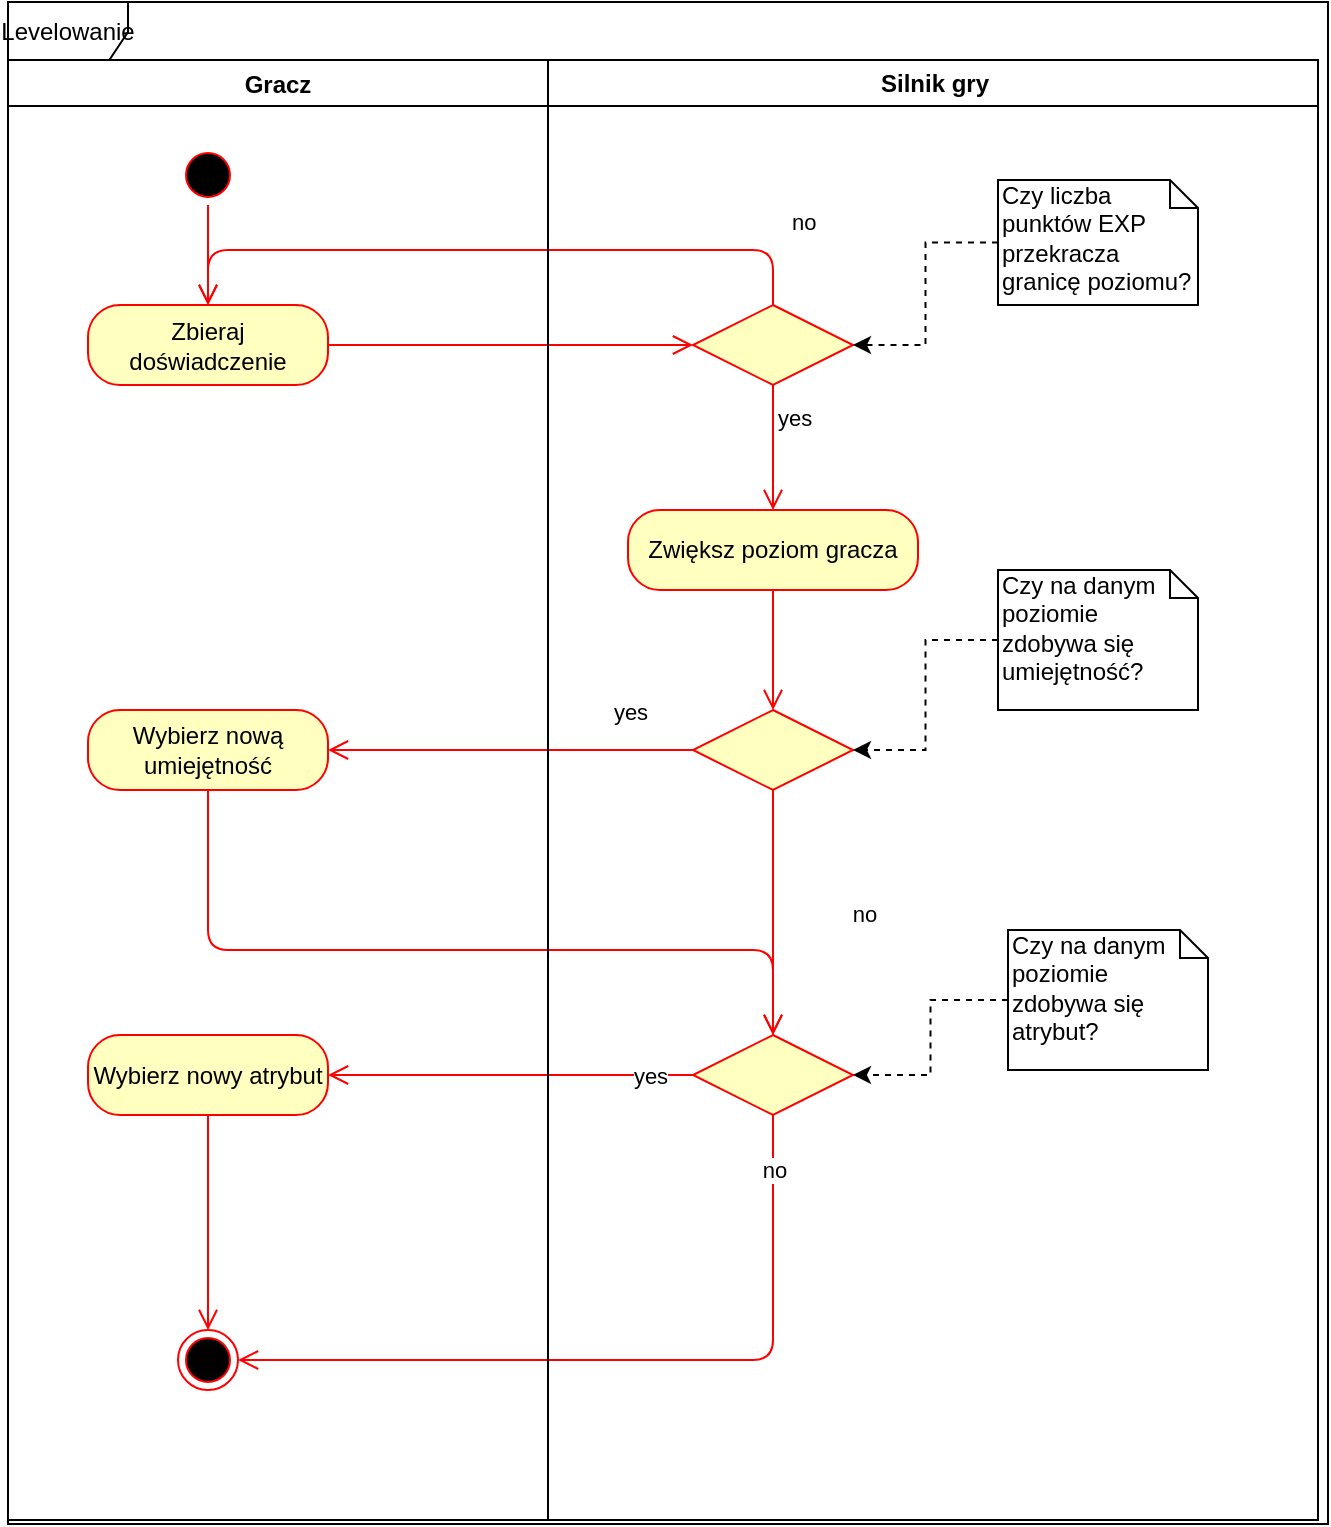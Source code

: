 <mxfile version="13.1.2" type="device"><diagram name="Page-1" id="e7e014a7-5840-1c2e-5031-d8a46d1fe8dd"><mxGraphModel dx="1108" dy="685" grid="1" gridSize="10" guides="1" tooltips="1" connect="1" arrows="1" fold="1" page="1" pageScale="1" pageWidth="1169" pageHeight="826" background="#ffffff" math="0" shadow="0"><root><mxCell id="0"/><mxCell id="1" parent="0"/><mxCell id="RHOLVfwpa7NXjzbJ8LdW-53" value="Levelowanie" style="shape=umlFrame;whiteSpace=wrap;html=1;" vertex="1" parent="1"><mxGeometry x="50" y="19" width="660" height="761" as="geometry"/></mxCell><mxCell id="RHOLVfwpa7NXjzbJ8LdW-19" value="Gracz" style="swimlane;" vertex="1" parent="1"><mxGeometry x="50" y="48" width="270" height="730" as="geometry"><mxRectangle x="40" y="80" width="70" height="23" as="alternateBounds"/></mxGeometry></mxCell><mxCell id="RHOLVfwpa7NXjzbJ8LdW-20" value="" style="ellipse;html=1;shape=startState;fillColor=#000000;strokeColor=#ff0000;" vertex="1" parent="RHOLVfwpa7NXjzbJ8LdW-19"><mxGeometry x="85" y="42.5" width="30" height="30" as="geometry"/></mxCell><mxCell id="RHOLVfwpa7NXjzbJ8LdW-21" value="" style="edgeStyle=orthogonalEdgeStyle;html=1;verticalAlign=bottom;endArrow=open;endSize=8;strokeColor=#ff0000;entryX=0.5;entryY=0;entryDx=0;entryDy=0;" edge="1" parent="RHOLVfwpa7NXjzbJ8LdW-19" source="RHOLVfwpa7NXjzbJ8LdW-20" target="RHOLVfwpa7NXjzbJ8LdW-22"><mxGeometry relative="1" as="geometry"><mxPoint x="100" y="112.5" as="targetPoint"/></mxGeometry></mxCell><mxCell id="RHOLVfwpa7NXjzbJ8LdW-22" value="Zbieraj doświadczenie" style="rounded=1;whiteSpace=wrap;html=1;arcSize=40;fontColor=#000000;fillColor=#ffffc0;strokeColor=#ff0000;" vertex="1" parent="RHOLVfwpa7NXjzbJ8LdW-19"><mxGeometry x="40" y="122.5" width="120" height="40" as="geometry"/></mxCell><mxCell id="RHOLVfwpa7NXjzbJ8LdW-23" style="edgeStyle=orthogonalEdgeStyle;rounded=0;orthogonalLoop=1;jettySize=auto;html=1;exitX=0.5;exitY=1;exitDx=0;exitDy=0;" edge="1" parent="RHOLVfwpa7NXjzbJ8LdW-19" source="RHOLVfwpa7NXjzbJ8LdW-22" target="RHOLVfwpa7NXjzbJ8LdW-22"><mxGeometry relative="1" as="geometry"/></mxCell><mxCell id="RHOLVfwpa7NXjzbJ8LdW-24" value="Wybierz nową umiejętność" style="rounded=1;whiteSpace=wrap;html=1;arcSize=40;fontColor=#000000;fillColor=#ffffc0;strokeColor=#ff0000;" vertex="1" parent="RHOLVfwpa7NXjzbJ8LdW-19"><mxGeometry x="40" y="325" width="120" height="40" as="geometry"/></mxCell><mxCell id="RHOLVfwpa7NXjzbJ8LdW-25" value="Wybierz nowy atrybut" style="rounded=1;whiteSpace=wrap;html=1;arcSize=40;fontColor=#000000;fillColor=#ffffc0;strokeColor=#ff0000;" vertex="1" parent="RHOLVfwpa7NXjzbJ8LdW-19"><mxGeometry x="40" y="487.5" width="120" height="40" as="geometry"/></mxCell><mxCell id="RHOLVfwpa7NXjzbJ8LdW-26" value="" style="edgeStyle=orthogonalEdgeStyle;html=1;verticalAlign=bottom;endArrow=open;endSize=8;strokeColor=#ff0000;entryX=0.5;entryY=0;entryDx=0;entryDy=0;" edge="1" parent="RHOLVfwpa7NXjzbJ8LdW-19" source="RHOLVfwpa7NXjzbJ8LdW-25" target="RHOLVfwpa7NXjzbJ8LdW-27"><mxGeometry relative="1" as="geometry"><mxPoint x="110" y="615" as="targetPoint"/></mxGeometry></mxCell><mxCell id="RHOLVfwpa7NXjzbJ8LdW-27" value="" style="ellipse;html=1;shape=endState;fillColor=#000000;strokeColor=#ff0000;" vertex="1" parent="RHOLVfwpa7NXjzbJ8LdW-19"><mxGeometry x="85" y="635" width="30" height="30" as="geometry"/></mxCell><mxCell id="RHOLVfwpa7NXjzbJ8LdW-29" value="no" style="edgeStyle=orthogonalEdgeStyle;html=1;align=left;verticalAlign=bottom;endArrow=open;endSize=8;strokeColor=#ff0000;exitX=0.5;exitY=0;exitDx=0;exitDy=0;entryX=0.5;entryY=0;entryDx=0;entryDy=0;" edge="1" parent="1" source="RHOLVfwpa7NXjzbJ8LdW-28" target="RHOLVfwpa7NXjzbJ8LdW-22"><mxGeometry x="-0.833" y="-9" relative="1" as="geometry"><mxPoint x="150" y="163" as="targetPoint"/><Array as="points"><mxPoint x="432" y="143"/><mxPoint x="150" y="143"/></Array><mxPoint x="8" y="4" as="offset"/></mxGeometry></mxCell><mxCell id="RHOLVfwpa7NXjzbJ8LdW-33" style="edgeStyle=orthogonalEdgeStyle;rounded=1;orthogonalLoop=1;jettySize=auto;html=1;exitX=1;exitY=0.5;exitDx=0;exitDy=0;entryX=0;entryY=0.5;entryDx=0;entryDy=0;align=left;verticalAlign=bottom;strokeColor=#ff0000;endArrow=open;endSize=8;" edge="1" parent="1" source="RHOLVfwpa7NXjzbJ8LdW-22" target="RHOLVfwpa7NXjzbJ8LdW-28"><mxGeometry relative="1" as="geometry"/></mxCell><mxCell id="RHOLVfwpa7NXjzbJ8LdW-36" value="yes" style="edgeStyle=orthogonalEdgeStyle;rounded=1;orthogonalLoop=1;jettySize=auto;html=1;entryX=1;entryY=0.5;entryDx=0;entryDy=0;verticalAlign=bottom;strokeColor=#ff0000;endArrow=open;endSize=8;" edge="1" parent="1" source="RHOLVfwpa7NXjzbJ8LdW-39" target="RHOLVfwpa7NXjzbJ8LdW-24"><mxGeometry x="-0.644" y="-10" relative="1" as="geometry"><mxPoint x="350" y="593" as="targetPoint"/><mxPoint x="1" as="offset"/></mxGeometry></mxCell><mxCell id="RHOLVfwpa7NXjzbJ8LdW-42" style="edgeStyle=orthogonalEdgeStyle;rounded=1;orthogonalLoop=1;jettySize=auto;html=1;exitX=0;exitY=0.5;exitDx=0;exitDy=0;entryX=1;entryY=0.5;entryDx=0;entryDy=0;verticalAlign=bottom;strokeColor=#ff0000;endArrow=open;endSize=8;" edge="1" parent="1" source="RHOLVfwpa7NXjzbJ8LdW-46" target="RHOLVfwpa7NXjzbJ8LdW-25"><mxGeometry relative="1" as="geometry"/></mxCell><mxCell id="RHOLVfwpa7NXjzbJ8LdW-43" value="yes" style="edgeLabel;html=1;align=center;verticalAlign=middle;resizable=0;points=[];" vertex="1" connectable="0" parent="RHOLVfwpa7NXjzbJ8LdW-42"><mxGeometry x="-0.162" y="1" relative="1" as="geometry"><mxPoint x="54.5" y="-1" as="offset"/></mxGeometry></mxCell><mxCell id="RHOLVfwpa7NXjzbJ8LdW-44" style="edgeStyle=orthogonalEdgeStyle;rounded=1;orthogonalLoop=1;jettySize=auto;html=1;exitX=0.5;exitY=1;exitDx=0;exitDy=0;entryX=1;entryY=0.5;entryDx=0;entryDy=0;verticalAlign=bottom;strokeColor=#ff0000;endArrow=open;endSize=8;" edge="1" parent="1" source="RHOLVfwpa7NXjzbJ8LdW-46" target="RHOLVfwpa7NXjzbJ8LdW-27"><mxGeometry relative="1" as="geometry"/></mxCell><mxCell id="RHOLVfwpa7NXjzbJ8LdW-45" value="no" style="edgeLabel;html=1;align=center;verticalAlign=middle;resizable=0;points=[];" vertex="1" connectable="0" parent="RHOLVfwpa7NXjzbJ8LdW-44"><mxGeometry x="-0.628" y="-1" relative="1" as="geometry"><mxPoint x="1" y="-45.5" as="offset"/></mxGeometry></mxCell><mxCell id="RHOLVfwpa7NXjzbJ8LdW-47" value="" style="edgeStyle=orthogonalEdgeStyle;html=1;verticalAlign=bottom;endArrow=open;endSize=8;strokeColor=#ff0000;entryX=0.5;entryY=0;entryDx=0;entryDy=0;" edge="1" parent="1" source="RHOLVfwpa7NXjzbJ8LdW-24" target="RHOLVfwpa7NXjzbJ8LdW-46"><mxGeometry relative="1" as="geometry"><mxPoint x="160" y="773" as="targetPoint"/><Array as="points"><mxPoint x="150" y="493"/><mxPoint x="433" y="493"/></Array></mxGeometry></mxCell><mxCell id="RHOLVfwpa7NXjzbJ8LdW-51" value="Silnik gry" style="swimlane;html=1;horizontal=0;startSize=23;rotation=90;" vertex="1" parent="1"><mxGeometry x="147.5" y="220.5" width="730" height="385" as="geometry"><mxRectangle x="655" y="70" width="30" height="50" as="alternateBounds"/></mxGeometry></mxCell><mxCell id="RHOLVfwpa7NXjzbJ8LdW-32" value="Czy liczba punktów EXP przekracza granicę poziomu?" style="shape=note;whiteSpace=wrap;html=1;size=14;verticalAlign=top;align=left;spacingTop=-6;" vertex="1" parent="RHOLVfwpa7NXjzbJ8LdW-51"><mxGeometry x="397.5" y="-112.5" width="100" height="62.5" as="geometry"/></mxCell><mxCell id="RHOLVfwpa7NXjzbJ8LdW-28" value="" style="rhombus;whiteSpace=wrap;html=1;fillColor=#ffffc0;strokeColor=#ff0000;" vertex="1" parent="RHOLVfwpa7NXjzbJ8LdW-51"><mxGeometry x="245" y="-50" width="80" height="40" as="geometry"/></mxCell><mxCell id="RHOLVfwpa7NXjzbJ8LdW-31" value="" style="edgeStyle=orthogonalEdgeStyle;rounded=0;orthogonalLoop=1;jettySize=auto;html=1;entryX=1;entryY=0.5;entryDx=0;entryDy=0;dashed=1;" edge="1" parent="RHOLVfwpa7NXjzbJ8LdW-51" source="RHOLVfwpa7NXjzbJ8LdW-32" target="RHOLVfwpa7NXjzbJ8LdW-28"><mxGeometry relative="1" as="geometry"><mxPoint x="405" y="230" as="targetPoint"/></mxGeometry></mxCell><mxCell id="RHOLVfwpa7NXjzbJ8LdW-34" value="Zwiększ poziom gracza" style="rounded=1;whiteSpace=wrap;html=1;arcSize=40;fontColor=#000000;fillColor=#ffffc0;strokeColor=#ff0000;" vertex="1" parent="RHOLVfwpa7NXjzbJ8LdW-51"><mxGeometry x="212.5" y="52.5" width="145" height="40" as="geometry"/></mxCell><mxCell id="RHOLVfwpa7NXjzbJ8LdW-30" value="yes" style="edgeStyle=orthogonalEdgeStyle;html=1;align=left;verticalAlign=top;endArrow=open;endSize=8;strokeColor=#ff0000;entryX=0.5;entryY=0;entryDx=0;entryDy=0;exitX=0.5;exitY=1;exitDx=0;exitDy=0;" edge="1" parent="RHOLVfwpa7NXjzbJ8LdW-51" source="RHOLVfwpa7NXjzbJ8LdW-28" target="RHOLVfwpa7NXjzbJ8LdW-34"><mxGeometry x="-0.937" relative="1" as="geometry"><mxPoint x="5" y="390" as="targetPoint"/><Array as="points"><mxPoint x="285" y="38"/><mxPoint x="285" y="38"/></Array><mxPoint y="1" as="offset"/></mxGeometry></mxCell><mxCell id="RHOLVfwpa7NXjzbJ8LdW-41" value="Czy na danym poziomie zdobywa się umiejętność?" style="shape=note;whiteSpace=wrap;html=1;size=14;verticalAlign=top;align=left;spacingTop=-6;" vertex="1" parent="RHOLVfwpa7NXjzbJ8LdW-51"><mxGeometry x="397.5" y="82.5" width="100" height="70" as="geometry"/></mxCell><mxCell id="RHOLVfwpa7NXjzbJ8LdW-39" value="" style="rhombus;whiteSpace=wrap;html=1;fillColor=#ffffc0;strokeColor=#ff0000;" vertex="1" parent="RHOLVfwpa7NXjzbJ8LdW-51"><mxGeometry x="245" y="152.5" width="80" height="40" as="geometry"/></mxCell><mxCell id="RHOLVfwpa7NXjzbJ8LdW-35" value="" style="edgeStyle=orthogonalEdgeStyle;html=1;verticalAlign=bottom;endArrow=open;endSize=8;strokeColor=#ff0000;entryX=0.5;entryY=0;entryDx=0;entryDy=0;" edge="1" parent="RHOLVfwpa7NXjzbJ8LdW-51" source="RHOLVfwpa7NXjzbJ8LdW-34" target="RHOLVfwpa7NXjzbJ8LdW-39"><mxGeometry relative="1" as="geometry"><mxPoint x="-15" y="402.5" as="targetPoint"/></mxGeometry></mxCell><mxCell id="RHOLVfwpa7NXjzbJ8LdW-40" style="edgeStyle=orthogonalEdgeStyle;rounded=0;orthogonalLoop=1;jettySize=auto;html=1;dashed=1;" edge="1" parent="RHOLVfwpa7NXjzbJ8LdW-51" source="RHOLVfwpa7NXjzbJ8LdW-41" target="RHOLVfwpa7NXjzbJ8LdW-39"><mxGeometry relative="1" as="geometry"/></mxCell><mxCell id="RHOLVfwpa7NXjzbJ8LdW-46" value="" style="rhombus;whiteSpace=wrap;html=1;fillColor=#ffffc0;strokeColor=#ff0000;" vertex="1" parent="RHOLVfwpa7NXjzbJ8LdW-51"><mxGeometry x="245" y="315" width="80" height="40" as="geometry"/></mxCell><mxCell id="RHOLVfwpa7NXjzbJ8LdW-37" value="" style="edgeStyle=orthogonalEdgeStyle;rounded=1;orthogonalLoop=1;jettySize=auto;html=1;verticalAlign=bottom;strokeColor=#ff0000;endArrow=open;endSize=8;" edge="1" parent="RHOLVfwpa7NXjzbJ8LdW-51" source="RHOLVfwpa7NXjzbJ8LdW-39" target="RHOLVfwpa7NXjzbJ8LdW-46"><mxGeometry relative="1" as="geometry"><mxPoint x="285.5" y="312.5" as="targetPoint"/></mxGeometry></mxCell><mxCell id="RHOLVfwpa7NXjzbJ8LdW-38" value="no" style="edgeLabel;html=1;align=center;verticalAlign=middle;resizable=0;points=[];" vertex="1" connectable="0" parent="RHOLVfwpa7NXjzbJ8LdW-37"><mxGeometry x="0.004" y="44" relative="1" as="geometry"><mxPoint x="1" as="offset"/></mxGeometry></mxCell><mxCell id="RHOLVfwpa7NXjzbJ8LdW-49" value="Czy na danym poziomie zdobywa się atrybut?" style="shape=note;whiteSpace=wrap;html=1;size=14;verticalAlign=top;align=left;spacingTop=-6;" vertex="1" parent="RHOLVfwpa7NXjzbJ8LdW-51"><mxGeometry x="402.5" y="262.5" width="100" height="70" as="geometry"/></mxCell><mxCell id="RHOLVfwpa7NXjzbJ8LdW-48" value="" style="edgeStyle=orthogonalEdgeStyle;rounded=0;orthogonalLoop=1;jettySize=auto;html=1;entryX=1;entryY=0.5;entryDx=0;entryDy=0;dashed=1;" edge="1" parent="RHOLVfwpa7NXjzbJ8LdW-51" source="RHOLVfwpa7NXjzbJ8LdW-49" target="RHOLVfwpa7NXjzbJ8LdW-46"><mxGeometry relative="1" as="geometry"><mxPoint x="275" y="535" as="targetPoint"/></mxGeometry></mxCell></root></mxGraphModel></diagram></mxfile>